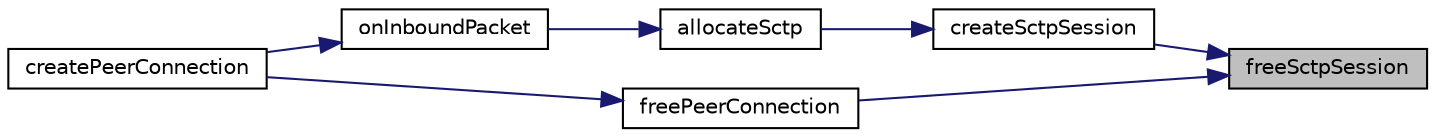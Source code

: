 digraph "freeSctpSession"
{
 // LATEX_PDF_SIZE
  edge [fontname="Helvetica",fontsize="10",labelfontname="Helvetica",labelfontsize="10"];
  node [fontname="Helvetica",fontsize="10",shape=record];
  rankdir="RL";
  Node1 [label="freeSctpSession",height=0.2,width=0.4,color="black", fillcolor="grey75", style="filled", fontcolor="black",tooltip=" "];
  Node1 -> Node2 [dir="back",color="midnightblue",fontsize="10",style="solid",fontname="Helvetica"];
  Node2 [label="createSctpSession",height=0.2,width=0.4,color="black", fillcolor="white", style="filled",URL="$Sctp_8h.html#a28c451f4393777e23235a56d002484e2",tooltip=" "];
  Node2 -> Node3 [dir="back",color="midnightblue",fontsize="10",style="solid",fontname="Helvetica"];
  Node3 [label="allocateSctp",height=0.2,width=0.4,color="black", fillcolor="white", style="filled",URL="$PeerConnection_8c.html#ab33703d5bce65e69254b4ee999bfec2e",tooltip=" "];
  Node3 -> Node4 [dir="back",color="midnightblue",fontsize="10",style="solid",fontname="Helvetica"];
  Node4 [label="onInboundPacket",height=0.2,width=0.4,color="black", fillcolor="white", style="filled",URL="$PeerConnection_8c.html#a76ad72a51a47dae5e9f43873f36aa34a",tooltip=" "];
  Node4 -> Node5 [dir="back",color="midnightblue",fontsize="10",style="solid",fontname="Helvetica"];
  Node5 [label="createPeerConnection",height=0.2,width=0.4,color="black", fillcolor="white", style="filled",URL="$group__PublicMemberFunctions.html#gada972c66438c7e7c82e1db0cfe2b2640",tooltip=" "];
  Node1 -> Node6 [dir="back",color="midnightblue",fontsize="10",style="solid",fontname="Helvetica"];
  Node6 [label="freePeerConnection",height=0.2,width=0.4,color="black", fillcolor="white", style="filled",URL="$group__PublicMemberFunctions.html#ga433b1bd125e7f221bcdad97a2a0e8949",tooltip="Free a RtcPeerConnection."];
  Node6 -> Node5 [dir="back",color="midnightblue",fontsize="10",style="solid",fontname="Helvetica"];
}
